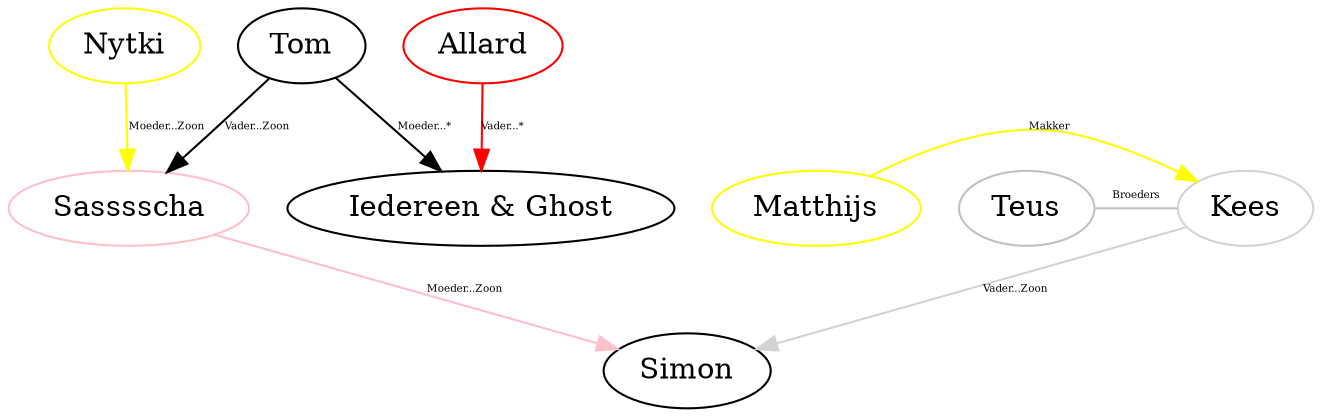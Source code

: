 digraph {
    edge [fontsize=5];
    Iedereen [label="Iedereen & Ghost"];

    subgraph Zoomers {
        rank = same;
        Kees;
        Teus;
        Sas;
        Matthijs;
    }

    subgraph Millenials {
        rank = same;
        Nytki;
        Tom;
        Allard;
    }

    subgraph Tom {
        edge [color=black];
        Tom;
        Tom -> Sas [label="Vader...Zoon"];
        Tom->Iedereen [label="Moeder...*"];
    }

    subgraph Sas {
        edge [color=pink];
        Sas [color=pink label="Sasssscha"];
        Sas -> Simon [label="Moeder...Zoon"];
    }

    subgraph Kees {
        edge [color=lightgrey];
        Kees [color=lightgrey];
        Kees->Simon [label="Vader...Zoon"];
    }

    subgraph Teus {
        edge [color=grey];
        Teus [color=grey];
        Teus->Kees [label="Broeders" dir="none"];
    }

    subgraph Allard {
        edge [color=red];
        Allard [color=red];
        Allard->Iedereen [label="Vader...*"];
    }
    
    subgraph Matthijs{
        edge [color=yellow];
        Matthijs [color=yellow];
        Matthijs->Kees [label="Makker"];
    
    }
    
    subgraph Nytki{
        edge [color=yellow];
        Nytki [color=yellow];
        Nytki->Sas [label="Moeder...Zoon"];
    
    }
}
